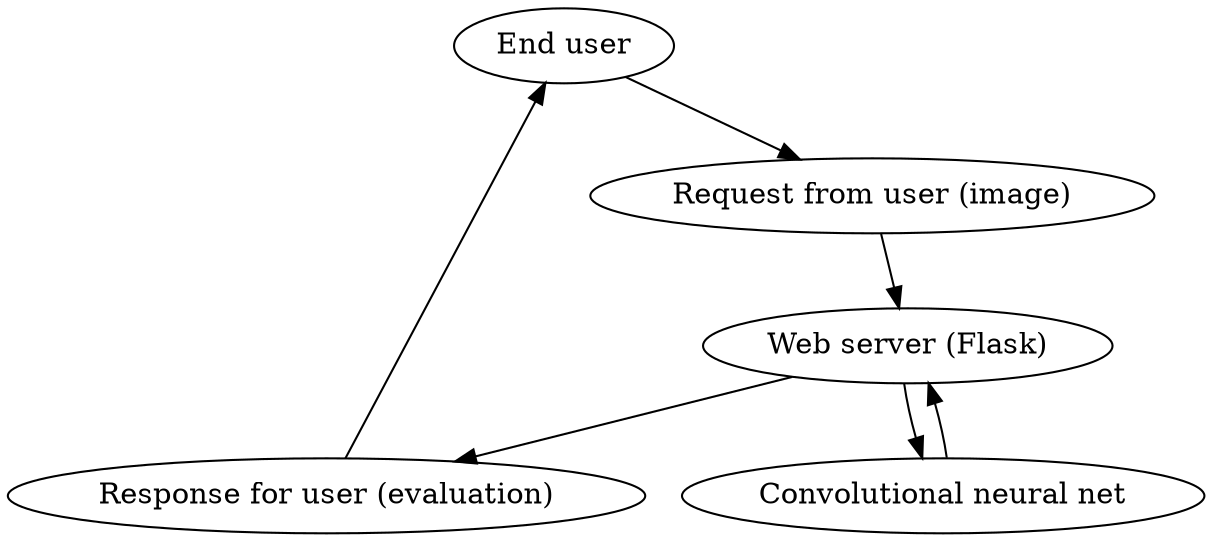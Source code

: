 digraph {
	user [label = "End user"]
	request [label = "Request from user (image)"]
	flask [label = "Web server (Flask)"]
	user -> request -> flask;

	response [label = "Response for user (evaluation)"]
	flask -> response -> user;
	
	model [label = "Convolutional neural net"]
	flask -> model -> flask;
}	
